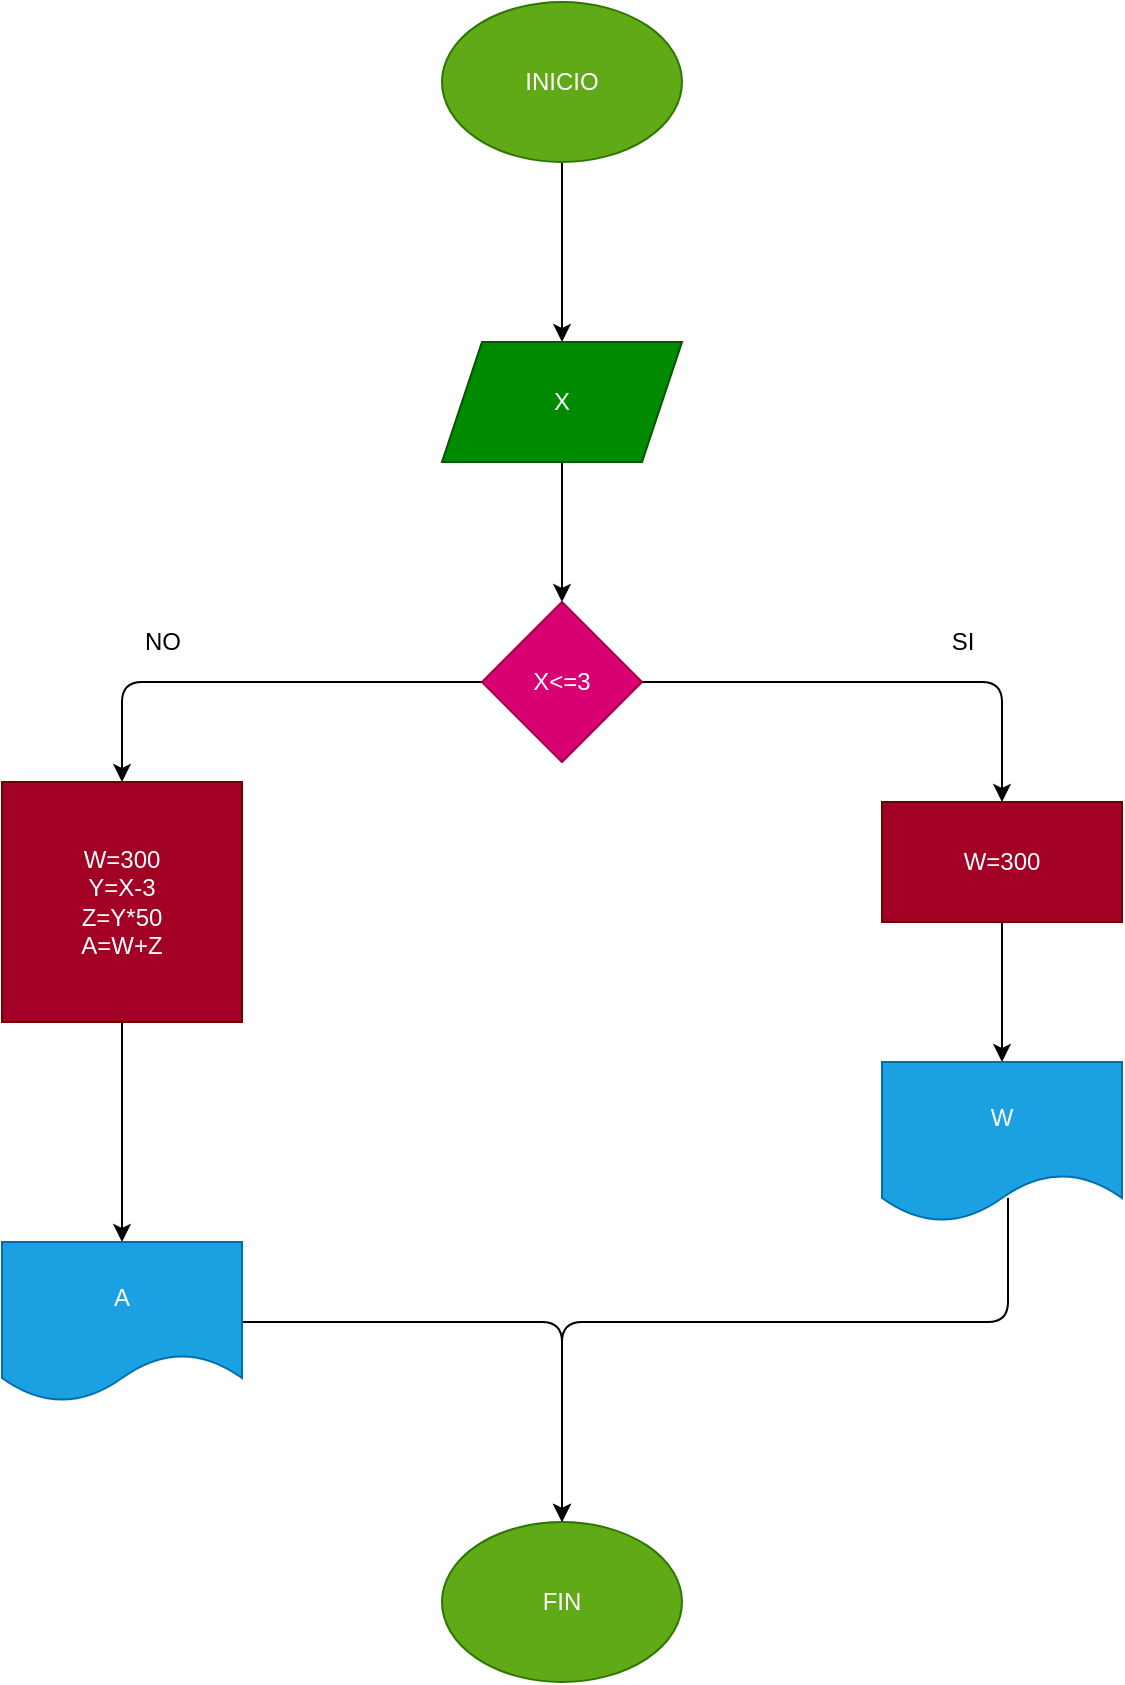 <mxfile>
    <diagram id="j03nuQRn8aXn-3mnAZ-0" name="Página-1">
        <mxGraphModel dx="576" dy="513" grid="1" gridSize="10" guides="1" tooltips="1" connect="1" arrows="1" fold="1" page="1" pageScale="1" pageWidth="827" pageHeight="1169" math="0" shadow="0">
            <root>
                <mxCell id="0"/>
                <mxCell id="1" parent="0"/>
                <mxCell id="4" value="" style="edgeStyle=none;html=1;" edge="1" parent="1" source="2" target="3">
                    <mxGeometry relative="1" as="geometry"/>
                </mxCell>
                <mxCell id="2" value="INICIO" style="ellipse;whiteSpace=wrap;html=1;fillColor=#60a917;fontColor=#ffffff;strokeColor=#2D7600;" vertex="1" parent="1">
                    <mxGeometry x="220" width="120" height="80" as="geometry"/>
                </mxCell>
                <mxCell id="6" value="" style="edgeStyle=none;html=1;" edge="1" parent="1" source="3" target="5">
                    <mxGeometry relative="1" as="geometry"/>
                </mxCell>
                <mxCell id="3" value="X" style="shape=parallelogram;perimeter=parallelogramPerimeter;whiteSpace=wrap;html=1;fixedSize=1;fillColor=#008a00;fontColor=#ffffff;strokeColor=#005700;" vertex="1" parent="1">
                    <mxGeometry x="220" y="170" width="120" height="60" as="geometry"/>
                </mxCell>
                <mxCell id="8" value="" style="edgeStyle=none;html=1;" edge="1" parent="1" source="5" target="7">
                    <mxGeometry relative="1" as="geometry">
                        <Array as="points">
                            <mxPoint x="500" y="340"/>
                        </Array>
                    </mxGeometry>
                </mxCell>
                <mxCell id="12" value="" style="edgeStyle=none;html=1;entryX=0.5;entryY=0;entryDx=0;entryDy=0;" edge="1" parent="1" source="5" target="14">
                    <mxGeometry relative="1" as="geometry">
                        <mxPoint x="40" y="390" as="targetPoint"/>
                        <Array as="points">
                            <mxPoint x="60" y="340"/>
                        </Array>
                    </mxGeometry>
                </mxCell>
                <mxCell id="5" value="X&amp;lt;=3" style="rhombus;whiteSpace=wrap;html=1;fillColor=#d80073;fontColor=#ffffff;strokeColor=#A50040;" vertex="1" parent="1">
                    <mxGeometry x="240" y="300" width="80" height="80" as="geometry"/>
                </mxCell>
                <mxCell id="16" value="" style="edgeStyle=none;html=1;" edge="1" parent="1" source="7" target="15">
                    <mxGeometry relative="1" as="geometry"/>
                </mxCell>
                <mxCell id="7" value="W=300" style="whiteSpace=wrap;html=1;fillColor=#a20025;fontColor=#ffffff;strokeColor=#6F0000;" vertex="1" parent="1">
                    <mxGeometry x="440" y="400" width="120" height="60" as="geometry"/>
                </mxCell>
                <mxCell id="9" value="SI" style="text;html=1;align=center;verticalAlign=middle;resizable=0;points=[];autosize=1;strokeColor=none;fillColor=none;" vertex="1" parent="1">
                    <mxGeometry x="465" y="305" width="30" height="30" as="geometry"/>
                </mxCell>
                <mxCell id="13" value="NO" style="text;html=1;align=center;verticalAlign=middle;resizable=0;points=[];autosize=1;strokeColor=none;fillColor=none;" vertex="1" parent="1">
                    <mxGeometry x="60" y="305" width="40" height="30" as="geometry"/>
                </mxCell>
                <mxCell id="18" value="" style="edgeStyle=none;html=1;" edge="1" parent="1" source="14" target="17">
                    <mxGeometry relative="1" as="geometry"/>
                </mxCell>
                <mxCell id="14" value="W=300&lt;br&gt;Y=X-3&lt;br&gt;Z=Y*50&lt;br&gt;A=W+Z" style="rounded=0;whiteSpace=wrap;html=1;fillColor=#a20025;fontColor=#ffffff;strokeColor=#6F0000;" vertex="1" parent="1">
                    <mxGeometry y="390" width="120" height="120" as="geometry"/>
                </mxCell>
                <mxCell id="20" style="edgeStyle=none;html=1;exitX=0.525;exitY=0.85;exitDx=0;exitDy=0;exitPerimeter=0;" edge="1" parent="1" source="15">
                    <mxGeometry relative="1" as="geometry">
                        <mxPoint x="280" y="760" as="targetPoint"/>
                        <mxPoint x="500" y="600" as="sourcePoint"/>
                        <Array as="points">
                            <mxPoint x="503" y="660"/>
                            <mxPoint x="280" y="660"/>
                        </Array>
                    </mxGeometry>
                </mxCell>
                <mxCell id="15" value="W" style="shape=document;whiteSpace=wrap;html=1;boundedLbl=1;fillColor=#1ba1e2;fontColor=#ffffff;strokeColor=#006EAF;" vertex="1" parent="1">
                    <mxGeometry x="440" y="530" width="120" height="80" as="geometry"/>
                </mxCell>
                <mxCell id="19" style="edgeStyle=none;html=1;exitX=1;exitY=0.5;exitDx=0;exitDy=0;" edge="1" parent="1" source="17">
                    <mxGeometry relative="1" as="geometry">
                        <mxPoint x="280" y="760" as="targetPoint"/>
                        <Array as="points">
                            <mxPoint x="280" y="660"/>
                        </Array>
                    </mxGeometry>
                </mxCell>
                <mxCell id="17" value="A" style="shape=document;whiteSpace=wrap;html=1;boundedLbl=1;rounded=0;fillColor=#1ba1e2;fontColor=#ffffff;strokeColor=#006EAF;" vertex="1" parent="1">
                    <mxGeometry y="620" width="120" height="80" as="geometry"/>
                </mxCell>
                <mxCell id="21" value="FIN" style="ellipse;whiteSpace=wrap;html=1;fillColor=#60a917;fontColor=#ffffff;strokeColor=#2D7600;" vertex="1" parent="1">
                    <mxGeometry x="220" y="760" width="120" height="80" as="geometry"/>
                </mxCell>
            </root>
        </mxGraphModel>
    </diagram>
</mxfile>